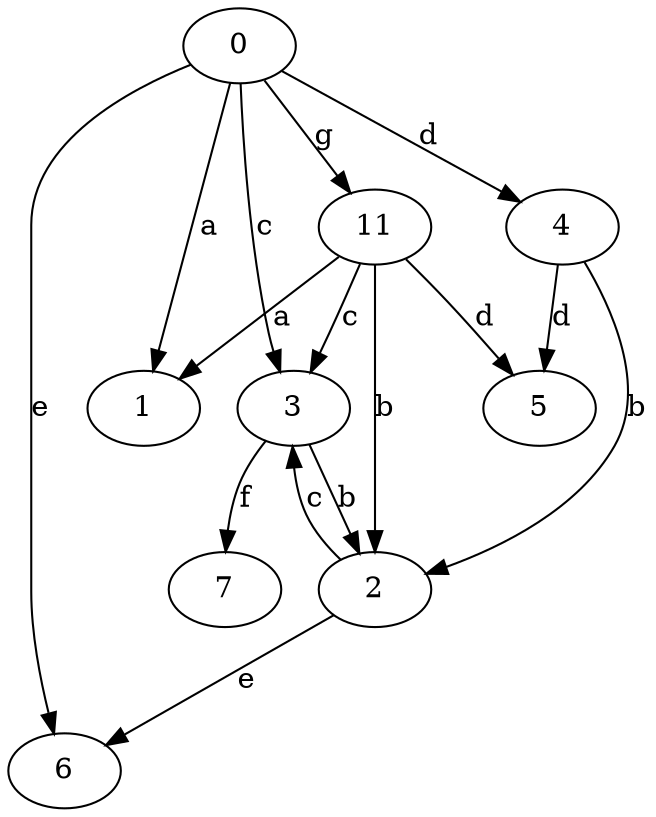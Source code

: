 strict digraph  {
0;
1;
2;
3;
4;
5;
6;
7;
11;
0 -> 1  [label=a];
0 -> 3  [label=c];
0 -> 4  [label=d];
0 -> 6  [label=e];
0 -> 11  [label=g];
2 -> 3  [label=c];
2 -> 6  [label=e];
3 -> 2  [label=b];
3 -> 7  [label=f];
4 -> 2  [label=b];
4 -> 5  [label=d];
11 -> 1  [label=a];
11 -> 2  [label=b];
11 -> 3  [label=c];
11 -> 5  [label=d];
}
